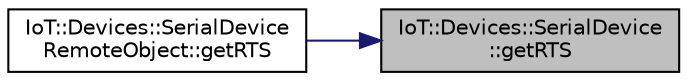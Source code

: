 digraph "IoT::Devices::SerialDevice::getRTS"
{
 // LATEX_PDF_SIZE
  edge [fontname="Helvetica",fontsize="10",labelfontname="Helvetica",labelfontsize="10"];
  node [fontname="Helvetica",fontsize="10",shape=record];
  rankdir="RL";
  Node1 [label="IoT::Devices::SerialDevice\l::getRTS",height=0.2,width=0.4,color="black", fillcolor="grey75", style="filled", fontcolor="black",tooltip="Manually sets or clears RTS."];
  Node1 -> Node2 [dir="back",color="midnightblue",fontsize="10",style="solid"];
  Node2 [label="IoT::Devices::SerialDevice\lRemoteObject::getRTS",height=0.2,width=0.4,color="black", fillcolor="white", style="filled",URL="$classIoT_1_1Devices_1_1SerialDeviceRemoteObject.html#adef3a538dfac8abae76f689664a30293",tooltip=" "];
}
